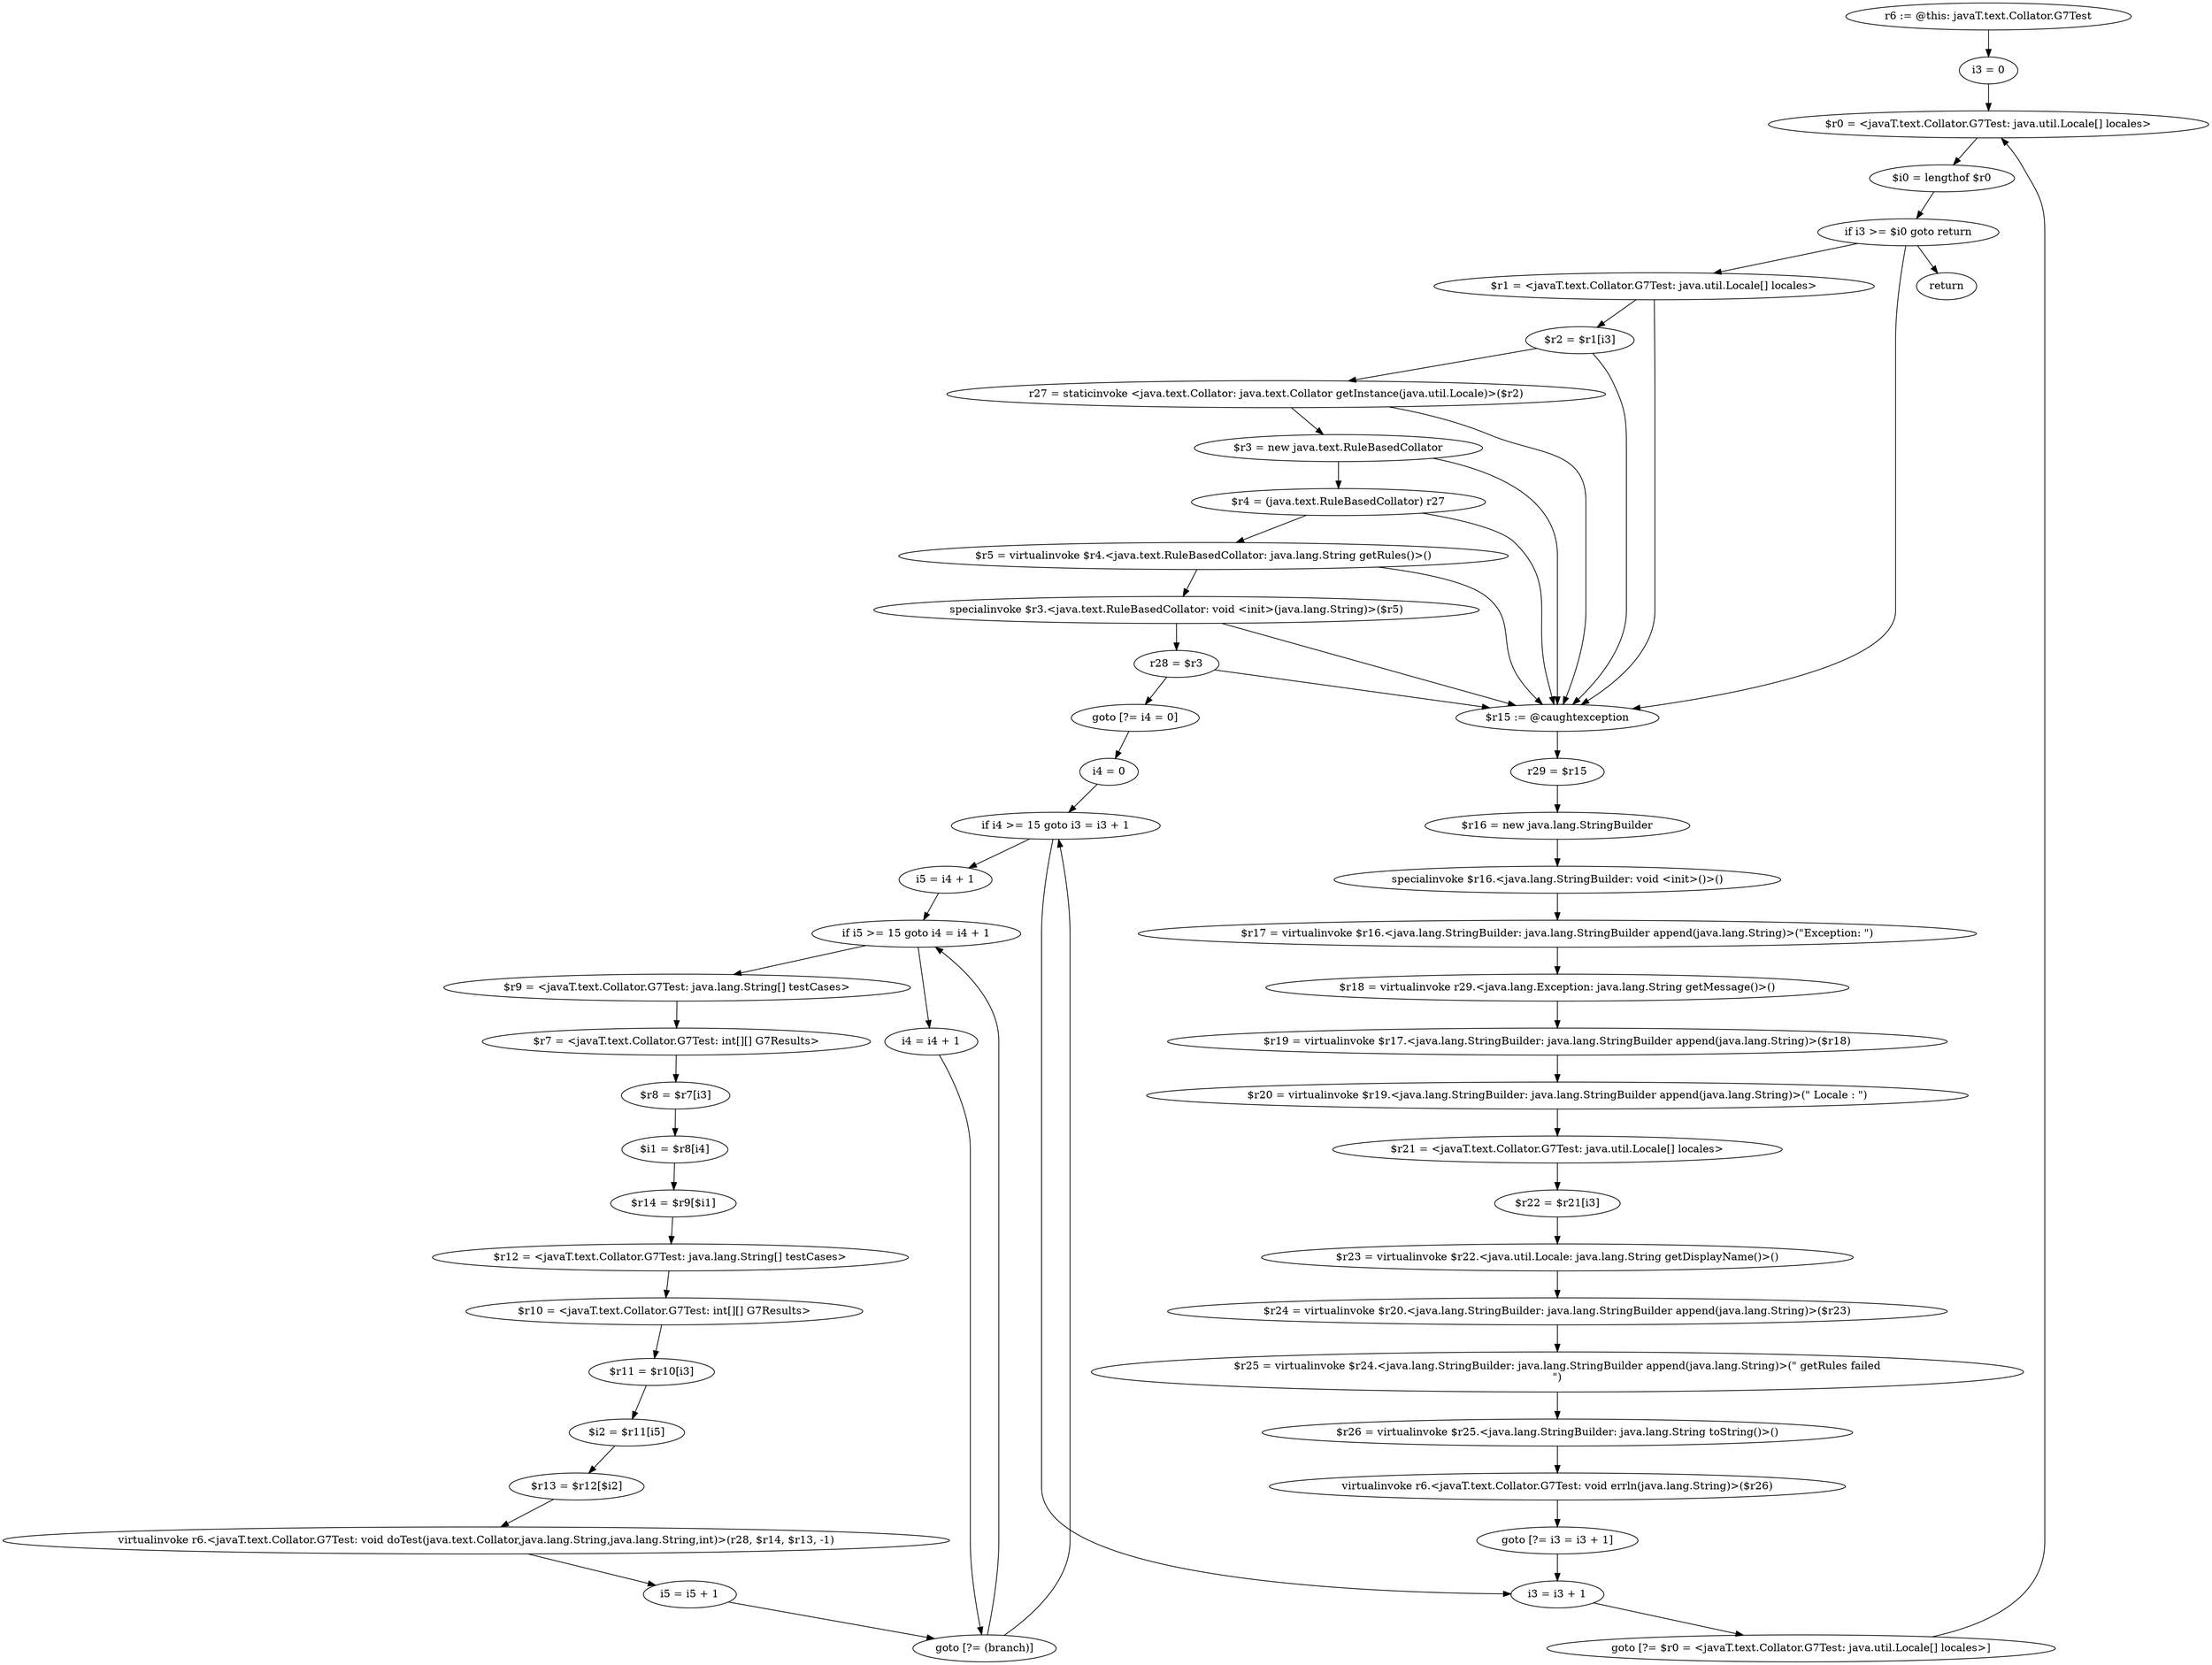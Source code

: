 digraph "unitGraph" {
    "r6 := @this: javaT.text.Collator.G7Test"
    "i3 = 0"
    "$r0 = <javaT.text.Collator.G7Test: java.util.Locale[] locales>"
    "$i0 = lengthof $r0"
    "if i3 >= $i0 goto return"
    "$r1 = <javaT.text.Collator.G7Test: java.util.Locale[] locales>"
    "$r2 = $r1[i3]"
    "r27 = staticinvoke <java.text.Collator: java.text.Collator getInstance(java.util.Locale)>($r2)"
    "$r3 = new java.text.RuleBasedCollator"
    "$r4 = (java.text.RuleBasedCollator) r27"
    "$r5 = virtualinvoke $r4.<java.text.RuleBasedCollator: java.lang.String getRules()>()"
    "specialinvoke $r3.<java.text.RuleBasedCollator: void <init>(java.lang.String)>($r5)"
    "r28 = $r3"
    "goto [?= i4 = 0]"
    "$r15 := @caughtexception"
    "r29 = $r15"
    "$r16 = new java.lang.StringBuilder"
    "specialinvoke $r16.<java.lang.StringBuilder: void <init>()>()"
    "$r17 = virtualinvoke $r16.<java.lang.StringBuilder: java.lang.StringBuilder append(java.lang.String)>(\"Exception: \")"
    "$r18 = virtualinvoke r29.<java.lang.Exception: java.lang.String getMessage()>()"
    "$r19 = virtualinvoke $r17.<java.lang.StringBuilder: java.lang.StringBuilder append(java.lang.String)>($r18)"
    "$r20 = virtualinvoke $r19.<java.lang.StringBuilder: java.lang.StringBuilder append(java.lang.String)>(\" Locale : \")"
    "$r21 = <javaT.text.Collator.G7Test: java.util.Locale[] locales>"
    "$r22 = $r21[i3]"
    "$r23 = virtualinvoke $r22.<java.util.Locale: java.lang.String getDisplayName()>()"
    "$r24 = virtualinvoke $r20.<java.lang.StringBuilder: java.lang.StringBuilder append(java.lang.String)>($r23)"
    "$r25 = virtualinvoke $r24.<java.lang.StringBuilder: java.lang.StringBuilder append(java.lang.String)>(\" getRules failed\n\")"
    "$r26 = virtualinvoke $r25.<java.lang.StringBuilder: java.lang.String toString()>()"
    "virtualinvoke r6.<javaT.text.Collator.G7Test: void errln(java.lang.String)>($r26)"
    "goto [?= i3 = i3 + 1]"
    "i4 = 0"
    "if i4 >= 15 goto i3 = i3 + 1"
    "i5 = i4 + 1"
    "if i5 >= 15 goto i4 = i4 + 1"
    "$r9 = <javaT.text.Collator.G7Test: java.lang.String[] testCases>"
    "$r7 = <javaT.text.Collator.G7Test: int[][] G7Results>"
    "$r8 = $r7[i3]"
    "$i1 = $r8[i4]"
    "$r14 = $r9[$i1]"
    "$r12 = <javaT.text.Collator.G7Test: java.lang.String[] testCases>"
    "$r10 = <javaT.text.Collator.G7Test: int[][] G7Results>"
    "$r11 = $r10[i3]"
    "$i2 = $r11[i5]"
    "$r13 = $r12[$i2]"
    "virtualinvoke r6.<javaT.text.Collator.G7Test: void doTest(java.text.Collator,java.lang.String,java.lang.String,int)>(r28, $r14, $r13, -1)"
    "i5 = i5 + 1"
    "goto [?= (branch)]"
    "i4 = i4 + 1"
    "i3 = i3 + 1"
    "goto [?= $r0 = <javaT.text.Collator.G7Test: java.util.Locale[] locales>]"
    "return"
    "r6 := @this: javaT.text.Collator.G7Test"->"i3 = 0";
    "i3 = 0"->"$r0 = <javaT.text.Collator.G7Test: java.util.Locale[] locales>";
    "$r0 = <javaT.text.Collator.G7Test: java.util.Locale[] locales>"->"$i0 = lengthof $r0";
    "$i0 = lengthof $r0"->"if i3 >= $i0 goto return";
    "if i3 >= $i0 goto return"->"$r1 = <javaT.text.Collator.G7Test: java.util.Locale[] locales>";
    "if i3 >= $i0 goto return"->"return";
    "if i3 >= $i0 goto return"->"$r15 := @caughtexception";
    "$r1 = <javaT.text.Collator.G7Test: java.util.Locale[] locales>"->"$r2 = $r1[i3]";
    "$r1 = <javaT.text.Collator.G7Test: java.util.Locale[] locales>"->"$r15 := @caughtexception";
    "$r2 = $r1[i3]"->"r27 = staticinvoke <java.text.Collator: java.text.Collator getInstance(java.util.Locale)>($r2)";
    "$r2 = $r1[i3]"->"$r15 := @caughtexception";
    "r27 = staticinvoke <java.text.Collator: java.text.Collator getInstance(java.util.Locale)>($r2)"->"$r3 = new java.text.RuleBasedCollator";
    "r27 = staticinvoke <java.text.Collator: java.text.Collator getInstance(java.util.Locale)>($r2)"->"$r15 := @caughtexception";
    "$r3 = new java.text.RuleBasedCollator"->"$r4 = (java.text.RuleBasedCollator) r27";
    "$r3 = new java.text.RuleBasedCollator"->"$r15 := @caughtexception";
    "$r4 = (java.text.RuleBasedCollator) r27"->"$r5 = virtualinvoke $r4.<java.text.RuleBasedCollator: java.lang.String getRules()>()";
    "$r4 = (java.text.RuleBasedCollator) r27"->"$r15 := @caughtexception";
    "$r5 = virtualinvoke $r4.<java.text.RuleBasedCollator: java.lang.String getRules()>()"->"specialinvoke $r3.<java.text.RuleBasedCollator: void <init>(java.lang.String)>($r5)";
    "$r5 = virtualinvoke $r4.<java.text.RuleBasedCollator: java.lang.String getRules()>()"->"$r15 := @caughtexception";
    "specialinvoke $r3.<java.text.RuleBasedCollator: void <init>(java.lang.String)>($r5)"->"r28 = $r3";
    "specialinvoke $r3.<java.text.RuleBasedCollator: void <init>(java.lang.String)>($r5)"->"$r15 := @caughtexception";
    "r28 = $r3"->"goto [?= i4 = 0]";
    "r28 = $r3"->"$r15 := @caughtexception";
    "goto [?= i4 = 0]"->"i4 = 0";
    "$r15 := @caughtexception"->"r29 = $r15";
    "r29 = $r15"->"$r16 = new java.lang.StringBuilder";
    "$r16 = new java.lang.StringBuilder"->"specialinvoke $r16.<java.lang.StringBuilder: void <init>()>()";
    "specialinvoke $r16.<java.lang.StringBuilder: void <init>()>()"->"$r17 = virtualinvoke $r16.<java.lang.StringBuilder: java.lang.StringBuilder append(java.lang.String)>(\"Exception: \")";
    "$r17 = virtualinvoke $r16.<java.lang.StringBuilder: java.lang.StringBuilder append(java.lang.String)>(\"Exception: \")"->"$r18 = virtualinvoke r29.<java.lang.Exception: java.lang.String getMessage()>()";
    "$r18 = virtualinvoke r29.<java.lang.Exception: java.lang.String getMessage()>()"->"$r19 = virtualinvoke $r17.<java.lang.StringBuilder: java.lang.StringBuilder append(java.lang.String)>($r18)";
    "$r19 = virtualinvoke $r17.<java.lang.StringBuilder: java.lang.StringBuilder append(java.lang.String)>($r18)"->"$r20 = virtualinvoke $r19.<java.lang.StringBuilder: java.lang.StringBuilder append(java.lang.String)>(\" Locale : \")";
    "$r20 = virtualinvoke $r19.<java.lang.StringBuilder: java.lang.StringBuilder append(java.lang.String)>(\" Locale : \")"->"$r21 = <javaT.text.Collator.G7Test: java.util.Locale[] locales>";
    "$r21 = <javaT.text.Collator.G7Test: java.util.Locale[] locales>"->"$r22 = $r21[i3]";
    "$r22 = $r21[i3]"->"$r23 = virtualinvoke $r22.<java.util.Locale: java.lang.String getDisplayName()>()";
    "$r23 = virtualinvoke $r22.<java.util.Locale: java.lang.String getDisplayName()>()"->"$r24 = virtualinvoke $r20.<java.lang.StringBuilder: java.lang.StringBuilder append(java.lang.String)>($r23)";
    "$r24 = virtualinvoke $r20.<java.lang.StringBuilder: java.lang.StringBuilder append(java.lang.String)>($r23)"->"$r25 = virtualinvoke $r24.<java.lang.StringBuilder: java.lang.StringBuilder append(java.lang.String)>(\" getRules failed\n\")";
    "$r25 = virtualinvoke $r24.<java.lang.StringBuilder: java.lang.StringBuilder append(java.lang.String)>(\" getRules failed\n\")"->"$r26 = virtualinvoke $r25.<java.lang.StringBuilder: java.lang.String toString()>()";
    "$r26 = virtualinvoke $r25.<java.lang.StringBuilder: java.lang.String toString()>()"->"virtualinvoke r6.<javaT.text.Collator.G7Test: void errln(java.lang.String)>($r26)";
    "virtualinvoke r6.<javaT.text.Collator.G7Test: void errln(java.lang.String)>($r26)"->"goto [?= i3 = i3 + 1]";
    "goto [?= i3 = i3 + 1]"->"i3 = i3 + 1";
    "i4 = 0"->"if i4 >= 15 goto i3 = i3 + 1";
    "if i4 >= 15 goto i3 = i3 + 1"->"i5 = i4 + 1";
    "if i4 >= 15 goto i3 = i3 + 1"->"i3 = i3 + 1";
    "i5 = i4 + 1"->"if i5 >= 15 goto i4 = i4 + 1";
    "if i5 >= 15 goto i4 = i4 + 1"->"$r9 = <javaT.text.Collator.G7Test: java.lang.String[] testCases>";
    "if i5 >= 15 goto i4 = i4 + 1"->"i4 = i4 + 1";
    "$r9 = <javaT.text.Collator.G7Test: java.lang.String[] testCases>"->"$r7 = <javaT.text.Collator.G7Test: int[][] G7Results>";
    "$r7 = <javaT.text.Collator.G7Test: int[][] G7Results>"->"$r8 = $r7[i3]";
    "$r8 = $r7[i3]"->"$i1 = $r8[i4]";
    "$i1 = $r8[i4]"->"$r14 = $r9[$i1]";
    "$r14 = $r9[$i1]"->"$r12 = <javaT.text.Collator.G7Test: java.lang.String[] testCases>";
    "$r12 = <javaT.text.Collator.G7Test: java.lang.String[] testCases>"->"$r10 = <javaT.text.Collator.G7Test: int[][] G7Results>";
    "$r10 = <javaT.text.Collator.G7Test: int[][] G7Results>"->"$r11 = $r10[i3]";
    "$r11 = $r10[i3]"->"$i2 = $r11[i5]";
    "$i2 = $r11[i5]"->"$r13 = $r12[$i2]";
    "$r13 = $r12[$i2]"->"virtualinvoke r6.<javaT.text.Collator.G7Test: void doTest(java.text.Collator,java.lang.String,java.lang.String,int)>(r28, $r14, $r13, -1)";
    "virtualinvoke r6.<javaT.text.Collator.G7Test: void doTest(java.text.Collator,java.lang.String,java.lang.String,int)>(r28, $r14, $r13, -1)"->"i5 = i5 + 1";
    "i5 = i5 + 1"->"goto [?= (branch)]";
    "goto [?= (branch)]"->"if i5 >= 15 goto i4 = i4 + 1";
    "i4 = i4 + 1"->"goto [?= (branch)]";
    "goto [?= (branch)]"->"if i4 >= 15 goto i3 = i3 + 1";
    "i3 = i3 + 1"->"goto [?= $r0 = <javaT.text.Collator.G7Test: java.util.Locale[] locales>]";
    "goto [?= $r0 = <javaT.text.Collator.G7Test: java.util.Locale[] locales>]"->"$r0 = <javaT.text.Collator.G7Test: java.util.Locale[] locales>";
}
